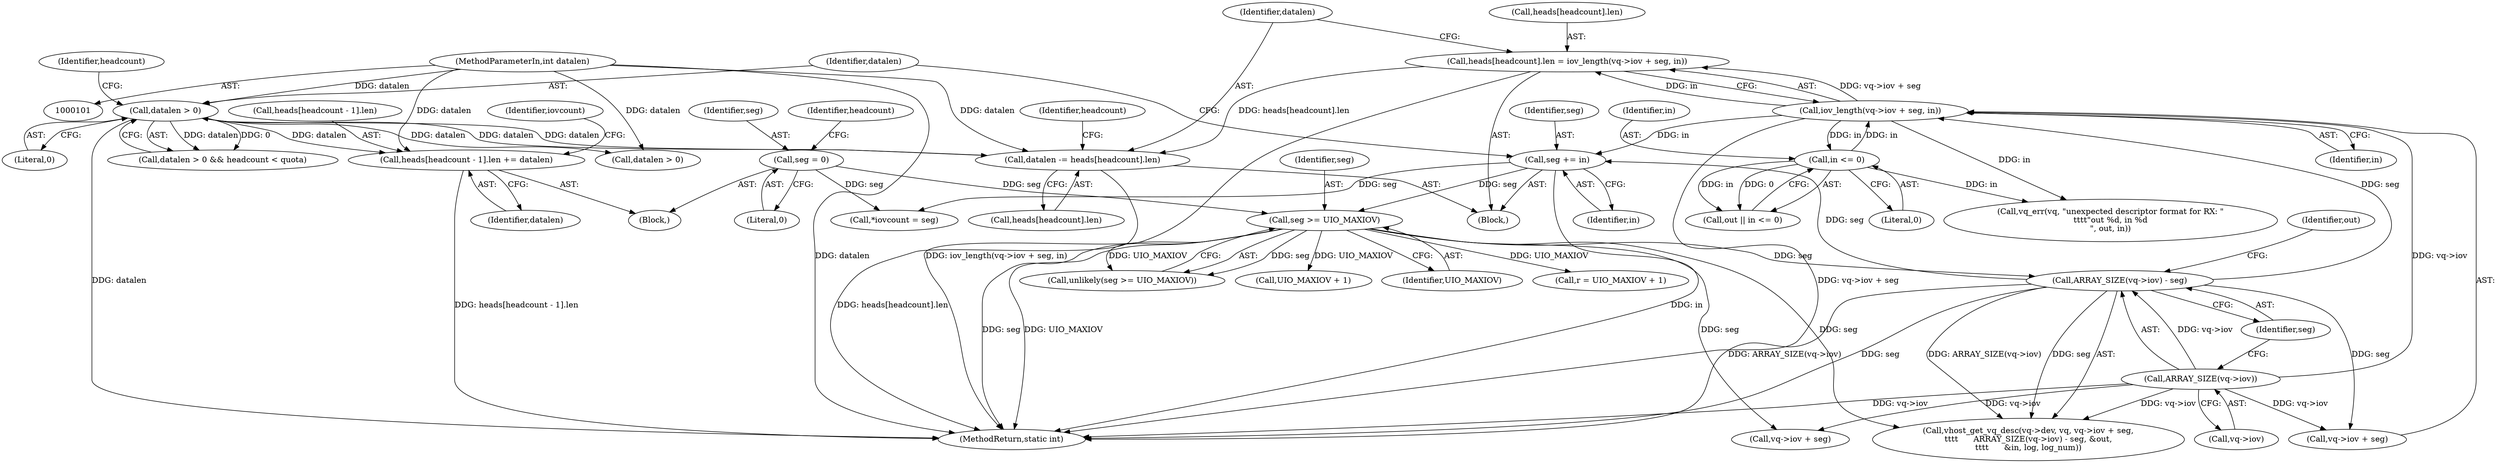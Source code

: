 digraph "0_linux_d8316f3991d207fe32881a9ac20241be8fa2bad0@array" {
"1000243" [label="(Call,heads[headcount - 1].len += datalen)"];
"1000128" [label="(Call,datalen > 0)"];
"1000231" [label="(Call,datalen -= heads[headcount].len)"];
"1000218" [label="(Call,heads[headcount].len = iov_length(vq->iov + seg, in))"];
"1000224" [label="(Call,iov_length(vq->iov + seg, in))"];
"1000159" [label="(Call,ARRAY_SIZE(vq->iov))"];
"1000158" [label="(Call,ARRAY_SIZE(vq->iov) - seg)"];
"1000137" [label="(Call,seg >= UIO_MAXIOV)"];
"1000113" [label="(Call,seg = 0)"];
"1000240" [label="(Call,seg += in)"];
"1000185" [label="(Call,in <= 0)"];
"1000104" [label="(MethodParameterIn,int datalen)"];
"1000241" [label="(Identifier,seg)"];
"1000271" [label="(Call,UIO_MAXIOV + 1)"];
"1000232" [label="(Identifier,datalen)"];
"1000134" [label="(Block,)"];
"1000160" [label="(Call,vq->iov)"];
"1000137" [label="(Call,seg >= UIO_MAXIOV)"];
"1000148" [label="(Call,vhost_get_vq_desc(vq->dev, vq, vq->iov + seg,\n\t\t\t\t      ARRAY_SIZE(vq->iov) - seg, &out,\n\t\t\t\t      &in, log, log_num))"];
"1000136" [label="(Call,unlikely(seg >= UIO_MAXIOV))"];
"1000114" [label="(Identifier,seg)"];
"1000186" [label="(Identifier,in)"];
"1000224" [label="(Call,iov_length(vq->iov + seg, in))"];
"1000239" [label="(Identifier,headcount)"];
"1000113" [label="(Call,seg = 0)"];
"1000219" [label="(Call,heads[headcount].len)"];
"1000104" [label="(MethodParameterIn,int datalen)"];
"1000165" [label="(Identifier,out)"];
"1000283" [label="(MethodReturn,static int)"];
"1000252" [label="(Call,*iovcount = seg)"];
"1000240" [label="(Call,seg += in)"];
"1000243" [label="(Call,heads[headcount - 1].len += datalen)"];
"1000230" [label="(Identifier,in)"];
"1000132" [label="(Identifier,headcount)"];
"1000127" [label="(Call,datalen > 0 && headcount < quota)"];
"1000115" [label="(Literal,0)"];
"1000189" [label="(Call,vq_err(vq, \"unexpected descriptor format for RX: \"\n\t\t\t\t\"out %d, in %d\n\", out, in))"];
"1000225" [label="(Call,vq->iov + seg)"];
"1000187" [label="(Literal,0)"];
"1000231" [label="(Call,datalen -= heads[headcount].len)"];
"1000163" [label="(Identifier,seg)"];
"1000159" [label="(Call,ARRAY_SIZE(vq->iov))"];
"1000185" [label="(Call,in <= 0)"];
"1000128" [label="(Call,datalen > 0)"];
"1000118" [label="(Identifier,headcount)"];
"1000244" [label="(Call,heads[headcount - 1].len)"];
"1000251" [label="(Identifier,datalen)"];
"1000158" [label="(Call,ARRAY_SIZE(vq->iov) - seg)"];
"1000242" [label="(Identifier,in)"];
"1000139" [label="(Identifier,UIO_MAXIOV)"];
"1000153" [label="(Call,vq->iov + seg)"];
"1000218" [label="(Call,heads[headcount].len = iov_length(vq->iov + seg, in))"];
"1000129" [label="(Identifier,datalen)"];
"1000183" [label="(Call,out || in <= 0)"];
"1000138" [label="(Identifier,seg)"];
"1000269" [label="(Call,r = UIO_MAXIOV + 1)"];
"1000254" [label="(Identifier,iovcount)"];
"1000265" [label="(Call,datalen > 0)"];
"1000109" [label="(Block,)"];
"1000130" [label="(Literal,0)"];
"1000233" [label="(Call,heads[headcount].len)"];
"1000243" -> "1000109"  [label="AST: "];
"1000243" -> "1000251"  [label="CFG: "];
"1000244" -> "1000243"  [label="AST: "];
"1000251" -> "1000243"  [label="AST: "];
"1000254" -> "1000243"  [label="CFG: "];
"1000243" -> "1000283"  [label="DDG: heads[headcount - 1].len"];
"1000128" -> "1000243"  [label="DDG: datalen"];
"1000104" -> "1000243"  [label="DDG: datalen"];
"1000128" -> "1000127"  [label="AST: "];
"1000128" -> "1000130"  [label="CFG: "];
"1000129" -> "1000128"  [label="AST: "];
"1000130" -> "1000128"  [label="AST: "];
"1000132" -> "1000128"  [label="CFG: "];
"1000127" -> "1000128"  [label="CFG: "];
"1000128" -> "1000283"  [label="DDG: datalen"];
"1000128" -> "1000127"  [label="DDG: datalen"];
"1000128" -> "1000127"  [label="DDG: 0"];
"1000231" -> "1000128"  [label="DDG: datalen"];
"1000104" -> "1000128"  [label="DDG: datalen"];
"1000128" -> "1000231"  [label="DDG: datalen"];
"1000128" -> "1000265"  [label="DDG: datalen"];
"1000231" -> "1000134"  [label="AST: "];
"1000231" -> "1000233"  [label="CFG: "];
"1000232" -> "1000231"  [label="AST: "];
"1000233" -> "1000231"  [label="AST: "];
"1000239" -> "1000231"  [label="CFG: "];
"1000231" -> "1000283"  [label="DDG: heads[headcount].len"];
"1000218" -> "1000231"  [label="DDG: heads[headcount].len"];
"1000104" -> "1000231"  [label="DDG: datalen"];
"1000218" -> "1000134"  [label="AST: "];
"1000218" -> "1000224"  [label="CFG: "];
"1000219" -> "1000218"  [label="AST: "];
"1000224" -> "1000218"  [label="AST: "];
"1000232" -> "1000218"  [label="CFG: "];
"1000218" -> "1000283"  [label="DDG: iov_length(vq->iov + seg, in)"];
"1000224" -> "1000218"  [label="DDG: vq->iov + seg"];
"1000224" -> "1000218"  [label="DDG: in"];
"1000224" -> "1000230"  [label="CFG: "];
"1000225" -> "1000224"  [label="AST: "];
"1000230" -> "1000224"  [label="AST: "];
"1000224" -> "1000283"  [label="DDG: vq->iov + seg"];
"1000224" -> "1000185"  [label="DDG: in"];
"1000224" -> "1000189"  [label="DDG: in"];
"1000159" -> "1000224"  [label="DDG: vq->iov"];
"1000158" -> "1000224"  [label="DDG: seg"];
"1000185" -> "1000224"  [label="DDG: in"];
"1000224" -> "1000240"  [label="DDG: in"];
"1000159" -> "1000158"  [label="AST: "];
"1000159" -> "1000160"  [label="CFG: "];
"1000160" -> "1000159"  [label="AST: "];
"1000163" -> "1000159"  [label="CFG: "];
"1000159" -> "1000283"  [label="DDG: vq->iov"];
"1000159" -> "1000148"  [label="DDG: vq->iov"];
"1000159" -> "1000153"  [label="DDG: vq->iov"];
"1000159" -> "1000158"  [label="DDG: vq->iov"];
"1000159" -> "1000225"  [label="DDG: vq->iov"];
"1000158" -> "1000148"  [label="AST: "];
"1000158" -> "1000163"  [label="CFG: "];
"1000163" -> "1000158"  [label="AST: "];
"1000165" -> "1000158"  [label="CFG: "];
"1000158" -> "1000283"  [label="DDG: ARRAY_SIZE(vq->iov)"];
"1000158" -> "1000283"  [label="DDG: seg"];
"1000158" -> "1000148"  [label="DDG: ARRAY_SIZE(vq->iov)"];
"1000158" -> "1000148"  [label="DDG: seg"];
"1000137" -> "1000158"  [label="DDG: seg"];
"1000158" -> "1000225"  [label="DDG: seg"];
"1000158" -> "1000240"  [label="DDG: seg"];
"1000137" -> "1000136"  [label="AST: "];
"1000137" -> "1000139"  [label="CFG: "];
"1000138" -> "1000137"  [label="AST: "];
"1000139" -> "1000137"  [label="AST: "];
"1000136" -> "1000137"  [label="CFG: "];
"1000137" -> "1000283"  [label="DDG: UIO_MAXIOV"];
"1000137" -> "1000283"  [label="DDG: seg"];
"1000137" -> "1000136"  [label="DDG: seg"];
"1000137" -> "1000136"  [label="DDG: UIO_MAXIOV"];
"1000113" -> "1000137"  [label="DDG: seg"];
"1000240" -> "1000137"  [label="DDG: seg"];
"1000137" -> "1000148"  [label="DDG: seg"];
"1000137" -> "1000153"  [label="DDG: seg"];
"1000137" -> "1000269"  [label="DDG: UIO_MAXIOV"];
"1000137" -> "1000271"  [label="DDG: UIO_MAXIOV"];
"1000113" -> "1000109"  [label="AST: "];
"1000113" -> "1000115"  [label="CFG: "];
"1000114" -> "1000113"  [label="AST: "];
"1000115" -> "1000113"  [label="AST: "];
"1000118" -> "1000113"  [label="CFG: "];
"1000113" -> "1000252"  [label="DDG: seg"];
"1000240" -> "1000134"  [label="AST: "];
"1000240" -> "1000242"  [label="CFG: "];
"1000241" -> "1000240"  [label="AST: "];
"1000242" -> "1000240"  [label="AST: "];
"1000129" -> "1000240"  [label="CFG: "];
"1000240" -> "1000283"  [label="DDG: in"];
"1000240" -> "1000252"  [label="DDG: seg"];
"1000185" -> "1000183"  [label="AST: "];
"1000185" -> "1000187"  [label="CFG: "];
"1000186" -> "1000185"  [label="AST: "];
"1000187" -> "1000185"  [label="AST: "];
"1000183" -> "1000185"  [label="CFG: "];
"1000185" -> "1000183"  [label="DDG: in"];
"1000185" -> "1000183"  [label="DDG: 0"];
"1000185" -> "1000189"  [label="DDG: in"];
"1000104" -> "1000101"  [label="AST: "];
"1000104" -> "1000283"  [label="DDG: datalen"];
"1000104" -> "1000265"  [label="DDG: datalen"];
}
